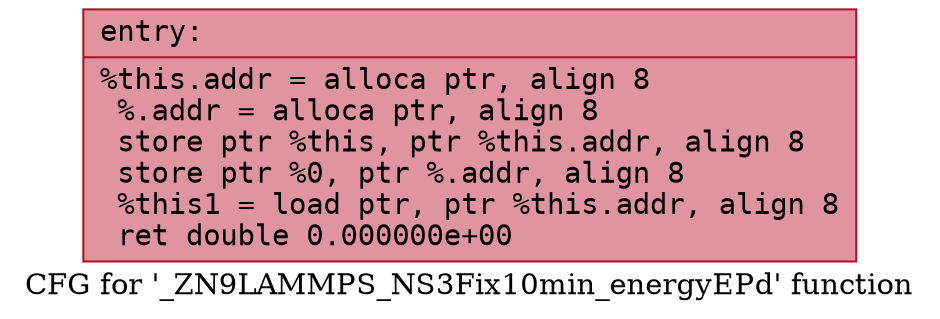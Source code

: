 digraph "CFG for '_ZN9LAMMPS_NS3Fix10min_energyEPd' function" {
	label="CFG for '_ZN9LAMMPS_NS3Fix10min_energyEPd' function";

	Node0x560f40da5ab0 [shape=record,color="#b70d28ff", style=filled, fillcolor="#b70d2870" fontname="Courier",label="{entry:\l|  %this.addr = alloca ptr, align 8\l  %.addr = alloca ptr, align 8\l  store ptr %this, ptr %this.addr, align 8\l  store ptr %0, ptr %.addr, align 8\l  %this1 = load ptr, ptr %this.addr, align 8\l  ret double 0.000000e+00\l}"];
}
